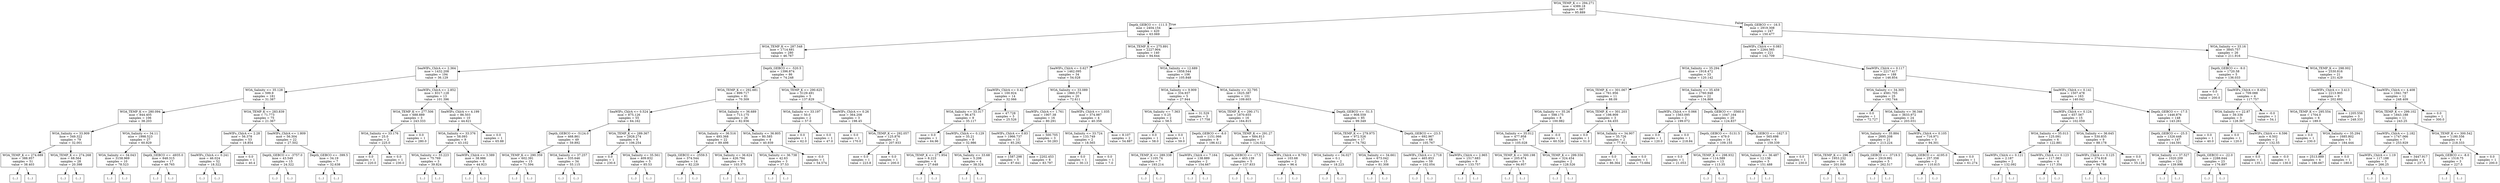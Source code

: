 digraph Tree {
node [shape=box] ;
0 [label="WOA_TEMP_K <= 294.271\nmse = 4389.18\nsamples = 667\nvalue = 95.889"] ;
1 [label="Depth_GEBCO <= -111.5\nmse = 2404.154\nsamples = 420\nvalue = 63.069"] ;
0 -> 1 [labeldistance=2.5, labelangle=45, headlabel="True"] ;
2 [label="WOA_TEMP_K <= 287.548\nmse = 1714.681\nsamples = 280\nvalue = 46.767"] ;
1 -> 2 ;
3 [label="SeaWIFs_ChlrA <= 2.364\nmse = 1432.208\nsamples = 194\nvalue = 36.129"] ;
2 -> 3 ;
4 [label="WOA_Salinity <= 35.128\nmse = 599.9\nsamples = 181\nvalue = 31.387"] ;
3 -> 4 ;
5 [label="WOA_TEMP_K <= 280.094\nmse = 844.405\nsamples = 106\nvalue = 38.203"] ;
4 -> 5 ;
6 [label="WOA_Salinity <= 33.909\nmse = 349.322\nsamples = 79\nvalue = 32.001"] ;
5 -> 6 ;
7 [label="WOA_TEMP_K <= 274.689\nmse = 388.957\nsamples = 51\nvalue = 38.403"] ;
6 -> 7 ;
8 [label="(...)"] ;
7 -> 8 ;
77 [label="(...)"] ;
7 -> 77 ;
104 [label="WOA_TEMP_K <= 274.268\nmse = 68.564\nsamples = 28\nvalue = 20.398"] ;
6 -> 104 ;
105 [label="(...)"] ;
104 -> 105 ;
120 [label="(...)"] ;
104 -> 120 ;
159 [label="WOA_Salinity <= 34.11\nmse = 1998.523\nsamples = 27\nvalue = 60.829"] ;
5 -> 159 ;
160 [label="WOA_Salinity <= 34.043\nmse = 3158.969\nsamples = 10\nvalue = 78.523"] ;
159 -> 160 ;
161 [label="(...)"] ;
160 -> 161 ;
174 [label="(...)"] ;
160 -> 174 ;
177 [label="Depth_GEBCO <= -4935.0\nmse = 848.315\nsamples = 17\nvalue = 48.765"] ;
159 -> 177 ;
178 [label="(...)"] ;
177 -> 178 ;
189 [label="(...)"] ;
177 -> 189 ;
210 [label="WOA_TEMP_K <= 283.839\nmse = 71.773\nsamples = 75\nvalue = 21.367"] ;
4 -> 210 ;
211 [label="SeaWIFs_ChlrA <= 2.28\nmse = 56.378\nsamples = 53\nvalue = 18.854"] ;
210 -> 211 ;
212 [label="SeaWIFs_ChlrA <= 0.241\nmse = 46.024\nsamples = 52\nvalue = 18.322"] ;
211 -> 212 ;
213 [label="(...)"] ;
212 -> 213 ;
230 [label="(...)"] ;
212 -> 230 ;
251 [label="mse = 0.0\nsamples = 1\nvalue = 40.4"] ;
211 -> 251 ;
252 [label="SeaWIFs_ChlrA <= 1.809\nmse = 56.304\nsamples = 22\nvalue = 27.502"] ;
210 -> 252 ;
253 [label="Depth_GEBCO <= -3757.0\nmse = 43.549\nsamples = 15\nvalue = 24.322"] ;
252 -> 253 ;
254 [label="(...)"] ;
253 -> 254 ;
255 [label="(...)"] ;
253 -> 255 ;
272 [label="Depth_GEBCO <= -399.5\nmse = 34.19\nsamples = 7\nvalue = 32.638"] ;
252 -> 272 ;
273 [label="(...)"] ;
272 -> 273 ;
276 [label="(...)"] ;
272 -> 276 ;
277 [label="SeaWIFs_ChlrA <= 2.852\nmse = 8317.128\nsamples = 13\nvalue = 101.396"] ;
3 -> 277 ;
278 [label="WOA_TEMP_K <= 277.506\nmse = 688.889\nsamples = 3\nvalue = 243.333"] ;
277 -> 278 ;
279 [label="WOA_Salinity <= 33.176\nmse = 25.0\nsamples = 2\nvalue = 225.0"] ;
278 -> 279 ;
280 [label="mse = 0.0\nsamples = 1\nvalue = 220.0"] ;
279 -> 280 ;
281 [label="mse = 0.0\nsamples = 1\nvalue = 230.0"] ;
279 -> 281 ;
282 [label="mse = 0.0\nsamples = 1\nvalue = 280.0"] ;
278 -> 282 ;
283 [label="SeaWIFs_ChlrA <= 4.199\nmse = 86.503\nsamples = 10\nvalue = 44.621"] ;
277 -> 283 ;
284 [label="WOA_Salinity <= 33.376\nmse = 58.093\nsamples = 9\nvalue = 43.102"] ;
283 -> 284 ;
285 [label="WOA_Salinity <= 33.223\nmse = 75.769\nsamples = 3\nvalue = 39.824"] ;
284 -> 285 ;
286 [label="(...)"] ;
285 -> 286 ;
287 [label="(...)"] ;
285 -> 287 ;
288 [label="SeaWIFs_ChlrA <= 3.389\nmse = 38.986\nsamples = 6\nvalue = 44.923"] ;
284 -> 288 ;
289 [label="(...)"] ;
288 -> 289 ;
290 [label="(...)"] ;
288 -> 290 ;
293 [label="mse = 0.0\nsamples = 1\nvalue = 65.88"] ;
283 -> 293 ;
294 [label="Depth_GEBCO <= -520.5\nmse = 1396.874\nsamples = 86\nvalue = 74.248"] ;
2 -> 294 ;
295 [label="WOA_TEMP_K <= 292.681\nmse = 899.717\nsamples = 81\nvalue = 70.309"] ;
294 -> 295 ;
296 [label="SeaWIFs_ChlrA <= 0.524\nmse = 875.126\nsamples = 55\nvalue = 64.162"] ;
295 -> 296 ;
297 [label="Depth_GEBCO <= -5124.0\nmse = 468.861\nsamples = 49\nvalue = 59.892"] ;
296 -> 297 ;
298 [label="WOA_TEMP_K <= 290.359\nmse = 602.391\nsamples = 15\nvalue = 71.594"] ;
297 -> 298 ;
299 [label="(...)"] ;
298 -> 299 ;
310 [label="(...)"] ;
298 -> 310 ;
317 [label="WOA_Salinity <= 37.257\nmse = 335.646\nsamples = 34\nvalue = 55.115"] ;
297 -> 317 ;
318 [label="(...)"] ;
317 -> 318 ;
373 [label="(...)"] ;
317 -> 373 ;
380 [label="WOA_TEMP_K <= 289.367\nmse = 2928.274\nsamples = 6\nvalue = 106.254"] ;
296 -> 380 ;
381 [label="mse = 0.0\nsamples = 1\nvalue = 230.6"] ;
380 -> 381 ;
382 [label="WOA_Salinity <= 35.561\nmse = 409.832\nsamples = 5\nvalue = 85.53"] ;
380 -> 382 ;
383 [label="(...)"] ;
382 -> 383 ;
386 [label="(...)"] ;
382 -> 386 ;
387 [label="WOA_Salinity <= 36.689\nmse = 713.175\nsamples = 26\nvalue = 82.936"] ;
295 -> 387 ;
388 [label="WOA_Salinity <= 36.516\nmse = 493.368\nsamples = 22\nvalue = 89.498"] ;
387 -> 388 ;
389 [label="Depth_GEBCO <= -2559.5\nmse = 374.544\nsamples = 14\nvalue = 82.229"] ;
388 -> 389 ;
390 [label="(...)"] ;
389 -> 390 ;
409 [label="(...)"] ;
389 -> 409 ;
412 [label="WOA_Salinity <= 36.624\nmse = 426.794\nsamples = 8\nvalue = 103.375"] ;
388 -> 412 ;
413 [label="(...)"] ;
412 -> 413 ;
416 [label="(...)"] ;
412 -> 416 ;
425 [label="WOA_Salinity <= 36.805\nmse = 80.585\nsamples = 4\nvalue = 40.939"] ;
387 -> 425 ;
426 [label="WOA_Salinity <= 36.738\nmse = 42.63\nsamples = 3\nvalue = 37.53"] ;
425 -> 426 ;
427 [label="(...)"] ;
426 -> 427 ;
428 [label="(...)"] ;
426 -> 428 ;
431 [label="mse = -0.0\nsamples = 1\nvalue = 54.574"] ;
425 -> 431 ;
432 [label="WOA_TEMP_K <= 290.625\nmse = 5129.491\nsamples = 5\nvalue = 137.829"] ;
294 -> 432 ;
433 [label="WOA_Salinity <= 33.197\nmse = 50.0\nsamples = 2\nvalue = 57.0"] ;
432 -> 433 ;
434 [label="mse = 0.0\nsamples = 1\nvalue = 62.0"] ;
433 -> 434 ;
435 [label="mse = 0.0\nsamples = 1\nvalue = 47.0"] ;
433 -> 435 ;
436 [label="SeaWIFs_ChlrA <= 0.26\nmse = 364.208\nsamples = 3\nvalue = 198.45"] ;
432 -> 436 ;
437 [label="mse = 0.0\nsamples = 1\nvalue = 170.0"] ;
436 -> 437 ;
438 [label="WOA_TEMP_K <= 292.057\nmse = 125.876\nsamples = 2\nvalue = 207.933"] ;
436 -> 438 ;
439 [label="mse = 0.0\nsamples = 1\nvalue = 223.8"] ;
438 -> 439 ;
440 [label="mse = 0.0\nsamples = 1\nvalue = 200.0"] ;
438 -> 440 ;
441 [label="WOA_TEMP_K <= 275.891\nmse = 2227.904\nsamples = 140\nvalue = 94.644"] ;
1 -> 441 ;
442 [label="SeaWIFs_ChlrA <= 0.627\nmse = 1462.095\nsamples = 34\nvalue = 54.028"] ;
441 -> 442 ;
443 [label="SeaWIFs_ChlrA <= 0.42\nmse = 100.924\nsamples = 14\nvalue = 32.066"] ;
442 -> 443 ;
444 [label="WOA_Salinity <= 33.317\nmse = 96.475\nsamples = 9\nvalue = 35.117"] ;
443 -> 444 ;
445 [label="mse = 0.0\nsamples = 1\nvalue = 64.96"] ;
444 -> 445 ;
446 [label="SeaWIFs_ChlrA <= 0.129\nmse = 35.21\nsamples = 8\nvalue = 32.986"] ;
444 -> 446 ;
447 [label="WOA_TEMP_K <= 271.954\nmse = 8.223\nsamples = 4\nvalue = 27.648"] ;
446 -> 447 ;
448 [label="(...)"] ;
447 -> 448 ;
451 [label="(...)"] ;
447 -> 451 ;
452 [label="WOA_Salinity <= 33.68\nmse = 5.206\nsamples = 4\nvalue = 38.324"] ;
446 -> 452 ;
453 [label="(...)"] ;
452 -> 453 ;
454 [label="(...)"] ;
452 -> 454 ;
457 [label="mse = 47.728\nsamples = 5\nvalue = 25.526"] ;
443 -> 457 ;
458 [label="WOA_Salinity <= 33.089\nmse = 1860.374\nsamples = 20\nvalue = 72.611"] ;
442 -> 458 ;
459 [label="SeaWIFs_ChlrA <= 1.761\nmse = 1907.38\nsamples = 16\nvalue = 80.291"] ;
458 -> 459 ;
460 [label="SeaWIFs_ChlrA <= 0.83\nmse = 1966.737\nsamples = 13\nvalue = 85.292"] ;
459 -> 460 ;
461 [label="mse = 1587.298\nsamples = 5\nvalue = 87.641"] ;
460 -> 461 ;
462 [label="mse = 2202.453\nsamples = 8\nvalue = 83.797"] ;
460 -> 462 ;
463 [label="mse = 500.705\nsamples = 3\nvalue = 50.283"] ;
459 -> 463 ;
464 [label="SeaWIFs_ChlrA <= 1.035\nmse = 374.987\nsamples = 4\nvalue = 40.358"] ;
458 -> 464 ;
465 [label="WOA_Salinity <= 33.724\nmse = 133.749\nsamples = 2\nvalue = 18.565"] ;
464 -> 465 ;
466 [label="mse = 0.0\nsamples = 1\nvalue = 30.13"] ;
465 -> 466 ;
467 [label="mse = 0.0\nsamples = 1\nvalue = 7.0"] ;
465 -> 467 ;
468 [label="mse = 8.107\nsamples = 2\nvalue = 54.887"] ;
464 -> 468 ;
469 [label="WOA_Salinity <= 12.689\nmse = 1858.544\nsamples = 106\nvalue = 105.848"] ;
441 -> 469 ;
470 [label="WOA_Salinity <= 9.909\nmse = 334.937\nsamples = 5\nvalue = 27.944"] ;
469 -> 470 ;
471 [label="WOA_Salinity <= 7.363\nmse = 0.25\nsamples = 2\nvalue = 58.5"] ;
470 -> 471 ;
472 [label="mse = 0.0\nsamples = 1\nvalue = 58.0"] ;
471 -> 472 ;
473 [label="mse = 0.0\nsamples = 1\nvalue = 59.0"] ;
471 -> 473 ;
474 [label="mse = 31.529\nsamples = 3\nvalue = 17.758"] ;
470 -> 474 ;
475 [label="WOA_Salinity <= 32.795\nmse = 1625.387\nsamples = 101\nvalue = 109.603"] ;
469 -> 475 ;
476 [label="WOA_TEMP_K <= 290.171\nmse = 1870.655\nsamples = 16\nvalue = 164.815"] ;
475 -> 476 ;
477 [label="Depth_GEBCO <= -8.0\nmse = 1151.066\nsamples = 9\nvalue = 186.412"] ;
476 -> 477 ;
478 [label="WOA_TEMP_K <= 289.338\nmse = 1105.74\nsamples = 7\nvalue = 193.214"] ;
477 -> 478 ;
479 [label="(...)"] ;
478 -> 479 ;
484 [label="(...)"] ;
478 -> 484 ;
487 [label="SeaWIFs_ChlrA <= 7.164\nmse = 138.889\nsamples = 2\nvalue = 154.667"] ;
477 -> 487 ;
488 [label="(...)"] ;
487 -> 488 ;
489 [label="(...)"] ;
487 -> 489 ;
490 [label="WOA_TEMP_K <= 291.27\nmse = 684.813\nsamples = 7\nvalue = 124.022"] ;
476 -> 490 ;
491 [label="Depth_GEBCO <= -17.5\nmse = 403.139\nsamples = 5\nvalue = 137.833"] ;
490 -> 491 ;
492 [label="(...)"] ;
491 -> 492 ;
495 [label="(...)"] ;
491 -> 495 ;
500 [label="SeaWIFs_ChlrA <= 8.793\nmse = 103.68\nsamples = 2\nvalue = 96.4"] ;
490 -> 500 ;
501 [label="(...)"] ;
500 -> 501 ;
502 [label="(...)"] ;
500 -> 502 ;
503 [label="Depth_GEBCO <= -51.5\nmse = 908.559\nsamples = 85\nvalue = 99.349"] ;
475 -> 503 ;
504 [label="WOA_TEMP_K <= 279.975\nmse = 972.526\nsamples = 17\nvalue = 74.782"] ;
503 -> 504 ;
505 [label="WOA_Salinity <= 34.027\nmse = 0.1\nsamples = 2\nvalue = 18.223"] ;
504 -> 505 ;
506 [label="(...)"] ;
505 -> 506 ;
507 [label="(...)"] ;
505 -> 507 ;
508 [label="WOA_Salinity <= 34.661\nmse = 673.042\nsamples = 15\nvalue = 81.308"] ;
504 -> 508 ;
509 [label="(...)"] ;
508 -> 509 ;
526 [label="(...)"] ;
508 -> 526 ;
537 [label="Depth_GEBCO <= -23.5\nmse = 692.967\nsamples = 68\nvalue = 105.767"] ;
503 -> 537 ;
538 [label="SeaWIFs_ChlrA <= 2.718\nmse = 465.853\nsamples = 59\nvalue = 102.054"] ;
537 -> 538 ;
539 [label="(...)"] ;
538 -> 539 ;
612 [label="(...)"] ;
538 -> 612 ;
617 [label="SeaWIFs_ChlrA <= 2.965\nmse = 1517.683\nsamples = 9\nvalue = 133.757"] ;
537 -> 617 ;
618 [label="(...)"] ;
617 -> 618 ;
625 [label="(...)"] ;
617 -> 625 ;
634 [label="Depth_GEBCO <= -16.5\nmse = 2919.308\nsamples = 247\nvalue = 150.477"] ;
0 -> 634 [labeldistance=2.5, labelangle=-45, headlabel="False"] ;
635 [label="SeaWIFs_ChlrA <= 0.083\nmse = 2264.565\nsamples = 221\nvalue = 142.709"] ;
634 -> 635 ;
636 [label="WOA_Salinity <= 35.294\nmse = 1918.472\nsamples = 33\nvalue = 120.142"] ;
635 -> 636 ;
637 [label="WOA_TEMP_K <= 301.067\nmse = 761.956\nsamples = 11\nvalue = 88.09"] ;
636 -> 637 ;
638 [label="WOA_Salinity <= 35.26\nmse = 598.175\nsamples = 8\nvalue = 100.982"] ;
637 -> 638 ;
639 [label="WOA_Salinity <= 35.012\nmse = 477.958\nsamples = 7\nvalue = 105.028"] ;
638 -> 639 ;
640 [label="WOA_TEMP_K <= 300.198\nmse = 205.674\nsamples = 5\nvalue = 94.957"] ;
639 -> 640 ;
641 [label="(...)"] ;
640 -> 641 ;
644 [label="(...)"] ;
640 -> 644 ;
647 [label="WOA_TEMP_K <= 299.556\nmse = 324.454\nsamples = 2\nvalue = 128.526"] ;
639 -> 647 ;
648 [label="(...)"] ;
647 -> 648 ;
649 [label="(...)"] ;
647 -> 649 ;
650 [label="mse = -0.0\nsamples = 1\nvalue = 60.526"] ;
638 -> 650 ;
651 [label="WOA_TEMP_K <= 301.203\nmse = 198.909\nsamples = 3\nvalue = 64.455"] ;
637 -> 651 ;
652 [label="mse = 0.0\nsamples = 1\nvalue = 51.0"] ;
651 -> 652 ;
653 [label="WOA_Salinity <= 34.907\nmse = 35.726\nsamples = 2\nvalue = 77.911"] ;
651 -> 653 ;
654 [label="mse = 0.0\nsamples = 1\nvalue = 86.364"] ;
653 -> 654 ;
655 [label="mse = 0.0\nsamples = 1\nvalue = 73.684"] ;
653 -> 655 ;
656 [label="WOA_Salinity <= 35.459\nmse = 1760.948\nsamples = 22\nvalue = 134.869"] ;
636 -> 656 ;
657 [label="SeaWIFs_ChlrA <= 0.066\nmse = 1563.095\nsamples = 2\nvalue = 199.072"] ;
656 -> 657 ;
658 [label="mse = 0.0\nsamples = 1\nvalue = 120.0"] ;
657 -> 658 ;
659 [label="mse = 0.0\nsamples = 1\nvalue = 218.84"] ;
657 -> 659 ;
660 [label="Depth_GEBCO <= -3560.0\nmse = 1047.164\nsamples = 20\nvalue = 124.837"] ;
656 -> 660 ;
661 [label="Depth_GEBCO <= -5131.5\nmse = 479.0\nsamples = 14\nvalue = 109.155"] ;
660 -> 661 ;
662 [label="mse = 0.0\nsamples = 1\nvalue = 21.053"] ;
661 -> 662 ;
663 [label="WOA_TEMP_K <= 298.932\nmse = 114.589\nsamples = 13\nvalue = 113.35"] ;
661 -> 663 ;
664 [label="(...)"] ;
663 -> 664 ;
679 [label="(...)"] ;
663 -> 679 ;
686 [label="Depth_GEBCO <= -1627.5\nmse = 565.698\nsamples = 6\nvalue = 159.339"] ;
660 -> 686 ;
687 [label="WOA_Salinity <= 36.487\nmse = 12.136\nsamples = 5\nvalue = 151.488"] ;
686 -> 687 ;
688 [label="(...)"] ;
687 -> 688 ;
693 [label="(...)"] ;
687 -> 693 ;
694 [label="mse = 0.0\nsamples = 1\nvalue = 230.0"] ;
686 -> 694 ;
695 [label="SeaWIFs_ChlrA <= 0.117\nmse = 2217.417\nsamples = 188\nvalue = 146.854"] ;
635 -> 695 ;
696 [label="WOA_Salinity <= 34.305\nmse = 4581.705\nsamples = 25\nvalue = 192.744"] ;
695 -> 696 ;
697 [label="mse = 0.0\nsamples = 1\nvalue = 72.727"] ;
696 -> 697 ;
698 [label="WOA_Salinity <= 36.346\nmse = 3633.972\nsamples = 24\nvalue = 203.031"] ;
696 -> 698 ;
699 [label="WOA_Salinity <= 35.884\nmse = 2695.208\nsamples = 21\nvalue = 213.224"] ;
698 -> 699 ;
700 [label="WOA_TEMP_K <= 296.13\nmse = 1953.232\nsamples = 16\nvalue = 201.849"] ;
699 -> 700 ;
701 [label="(...)"] ;
700 -> 701 ;
702 [label="(...)"] ;
700 -> 702 ;
727 [label="Depth_GEBCO <= -3719.5\nmse = 2919.991\nsamples = 5\nvalue = 262.517"] ;
699 -> 727 ;
728 [label="(...)"] ;
727 -> 728 ;
731 [label="(...)"] ;
727 -> 731 ;
736 [label="SeaWIFs_ChlrA <= 0.105\nmse = 716.971\nsamples = 3\nvalue = 94.301"] ;
698 -> 736 ;
737 [label="Depth_GEBCO <= -4195.0\nmse = 257.358\nsamples = 2\nvalue = 110.815"] ;
736 -> 737 ;
738 [label="(...)"] ;
737 -> 738 ;
739 [label="(...)"] ;
737 -> 739 ;
740 [label="mse = 0.0\nsamples = 1\nvalue = 61.274"] ;
736 -> 740 ;
741 [label="SeaWIFs_ChlrA <= 0.141\nmse = 1507.478\nsamples = 163\nvalue = 140.042"] ;
695 -> 741 ;
742 [label="SeaWIFs_ChlrA <= 0.124\nmse = 657.567\nsamples = 15\nvalue = 102.059"] ;
741 -> 742 ;
743 [label="WOA_Salinity <= 35.013\nmse = 125.091\nsamples = 6\nvalue = 122.881"] ;
742 -> 743 ;
744 [label="SeaWIFs_ChlrA <= 0.121\nmse = 2.187\nsamples = 2\nvalue = 132.092"] ;
743 -> 744 ;
745 [label="(...)"] ;
744 -> 745 ;
746 [label="(...)"] ;
744 -> 746 ;
747 [label="SeaWIFs_ChlrA <= 0.123\nmse = 117.383\nsamples = 4\nvalue = 117.354"] ;
743 -> 747 ;
748 [label="(...)"] ;
747 -> 748 ;
753 [label="(...)"] ;
747 -> 753 ;
754 [label="WOA_Salinity <= 36.645\nmse = 530.835\nsamples = 9\nvalue = 88.178"] ;
742 -> 754 ;
755 [label="SeaWIFs_ChlrA <= 0.125\nmse = 374.818\nsamples = 8\nvalue = 94.788"] ;
754 -> 755 ;
756 [label="(...)"] ;
755 -> 756 ;
757 [label="(...)"] ;
755 -> 757 ;
770 [label="mse = 0.0\nsamples = 1\nvalue = 55.126"] ;
754 -> 770 ;
771 [label="Depth_GEBCO <= -17.5\nmse = 1446.876\nsamples = 148\nvalue = 143.261"] ;
741 -> 771 ;
772 [label="Depth_GEBCO <= -25.5\nmse = 1326.448\nsamples = 147\nvalue = 144.591"] ;
771 -> 772 ;
773 [label="WOA_Salinity <= 37.527\nmse = 1020.209\nsamples = 124\nvalue = 139.998"] ;
772 -> 773 ;
774 [label="(...)"] ;
773 -> 774 ;
965 [label="(...)"] ;
773 -> 965 ;
966 [label="Depth_GEBCO <= -22.0\nmse = 2288.644\nsamples = 23\nvalue = 176.897"] ;
772 -> 966 ;
967 [label="(...)"] ;
966 -> 967 ;
982 [label="(...)"] ;
966 -> 982 ;
987 [label="mse = 0.0\nsamples = 1\nvalue = 40.0"] ;
771 -> 987 ;
988 [label="WOA_Salinity <= 33.16\nmse = 3845.757\nsamples = 26\nvalue = 211.916"] ;
634 -> 988 ;
989 [label="Depth_GEBCO <= -9.0\nmse = 1720.58\nsamples = 5\nvalue = 136.033"] ;
988 -> 989 ;
990 [label="mse = 0.0\nsamples = 1\nvalue = 200.0"] ;
989 -> 990 ;
991 [label="SeaWIFs_ChlrA <= 8.454\nmse = 709.088\nsamples = 4\nvalue = 117.757"] ;
989 -> 991 ;
992 [label="WOA_Salinity <= 22.87\nmse = 39.336\nsamples = 3\nvalue = 128.367"] ;
991 -> 992 ;
993 [label="mse = 0.0\nsamples = 1\nvalue = 120.0"] ;
992 -> 993 ;
994 [label="SeaWIFs_ChlrA <= 6.596\nmse = 6.502\nsamples = 2\nvalue = 132.55"] ;
992 -> 994 ;
995 [label="mse = 0.0\nsamples = 1\nvalue = 135.1"] ;
994 -> 995 ;
996 [label="mse = -0.0\nsamples = 1\nvalue = 130.0"] ;
994 -> 996 ;
997 [label="mse = -0.0\nsamples = 1\nvalue = 54.1"] ;
991 -> 997 ;
998 [label="WOA_TEMP_K <= 298.002\nmse = 2530.816\nsamples = 21\nvalue = 231.429"] ;
988 -> 998 ;
999 [label="SeaWIFs_ChlrA <= 3.413\nmse = 2213.905\nsamples = 9\nvalue = 202.692"] ;
998 -> 999 ;
1000 [label="WOA_TEMP_K <= 295.554\nmse = 1704.0\nsamples = 6\nvalue = 189.0"] ;
999 -> 1000 ;
1001 [label="mse = 0.0\nsamples = 1\nvalue = 230.0"] ;
1000 -> 1001 ;
1002 [label="WOA_Salinity <= 35.294\nmse = 1685.802\nsamples = 5\nvalue = 184.444"] ;
1000 -> 1002 ;
1003 [label="mse = 2513.889\nsamples = 4\nvalue = 186.667"] ;
1002 -> 1003 ;
1004 [label="mse = 0.0\nsamples = 1\nvalue = 180.0"] ;
1002 -> 1004 ;
1005 [label="mse = 1205.556\nsamples = 3\nvalue = 248.333"] ;
999 -> 1005 ;
1006 [label="SeaWIFs_ChlrA <= 4.408\nmse = 1941.787\nsamples = 12\nvalue = 248.409"] ;
998 -> 1006 ;
1007 [label="WOA_TEMP_K <= 299.102\nmse = 1843.188\nsamples = 11\nvalue = 243.25"] ;
1006 -> 1007 ;
1008 [label="SeaWIFs_ChlrA <= 2.182\nmse = 1747.066\nsamples = 7\nvalue = 253.929"] ;
1007 -> 1008 ;
1009 [label="SeaWIFs_ChlrA <= 1.19\nmse = 117.188\nsamples = 3\nvalue = 266.25"] ;
1008 -> 1009 ;
1010 [label="(...)"] ;
1009 -> 1010 ;
1011 [label="(...)"] ;
1009 -> 1011 ;
1012 [label="mse = 3447.917\nsamples = 4\nvalue = 237.5"] ;
1008 -> 1012 ;
1013 [label="WOA_TEMP_K <= 300.542\nmse = 1180.556\nsamples = 4\nvalue = 218.333"] ;
1007 -> 1013 ;
1014 [label="Depth_GEBCO <= -8.0\nmse = 1518.75\nsamples = 3\nvalue = 227.5"] ;
1013 -> 1014 ;
1015 [label="(...)"] ;
1014 -> 1015 ;
1016 [label="(...)"] ;
1014 -> 1016 ;
1017 [label="mse = 0.0\nsamples = 1\nvalue = 200.0"] ;
1013 -> 1017 ;
1018 [label="mse = 0.0\nsamples = 1\nvalue = 300.0"] ;
1006 -> 1018 ;
}